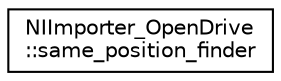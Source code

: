 digraph "Graphical Class Hierarchy"
{
  edge [fontname="Helvetica",fontsize="10",labelfontname="Helvetica",labelfontsize="10"];
  node [fontname="Helvetica",fontsize="10",shape=record];
  rankdir="LR";
  Node0 [label="NIImporter_OpenDrive\l::same_position_finder",height=0.2,width=0.4,color="black", fillcolor="white", style="filled",URL="$dc/dd9/class_n_i_importer___open_drive_1_1same__position__finder.html"];
}
